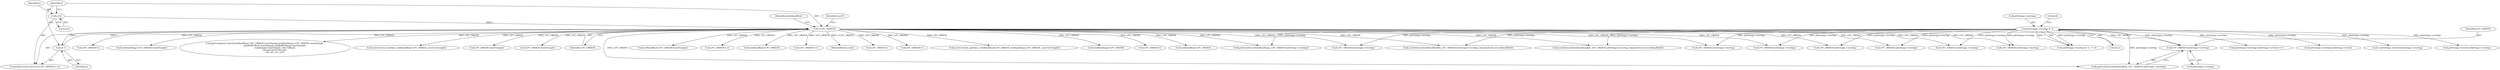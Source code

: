 digraph "0_Android_8e3be529372892e20ccf196809bc73276c822189@pointer" {
"1000605" [label="(Call,LPC_ORDER+pSettings->overlap)"];
"1000467" [label="(Call,i<LPC_ORDER)"];
"1000464" [label="(Call,i=0)"];
"1000470" [label="(Call,i++)"];
"1000540" [label="(Call,pSettings->overlap & 1)"];
"1000688" [label="(Call,LPC_ORDER+pSettings->overlap)"];
"1000463" [label="(ControlStructure,for(i=0;i<LPC_ORDER;i++))"];
"1000552" [label="(Call,(pSettings->overlap+pSettings->nCols)>>1)"];
"1000467" [label="(Call,i<LPC_ORDER)"];
"1000607" [label="(Call,pSettings->overlap)"];
"1000466" [label="(Literal,0)"];
"1000638" [label="(Call,getScalefactor(lowBandImag, LPC_ORDER+pSettings->overlap))"];
"1000540" [label="(Call,pSettings->overlap & 1)"];
"1000468" [label="(Identifier,i)"];
"1000720" [label="(Call,LPC_ORDER+pSettings->overlap)"];
"1001819" [label="(Call,lowBandReal+LPC_ORDER+startSample)"];
"1001891" [label="(Call,LPC_ORDER+i-2)"];
"1000740" [label="(Call,lowBandReal+LPC_ORDER)"];
"1000553" [label="(Call,pSettings->overlap+pSettings->nCols)"];
"1000506" [label="(Call,i<pSettings->nCols+pSettings->overlap)"];
"1000671" [label="(Call,scaleValues(&lowBandReal[0], LPC_ORDER+pSettings->overlap, dynamicScale-ovLowBandShift))"];
"1000703" [label="(Call,scaleValues(&lowBandImag[0], LPC_ORDER+pSettings->overlap, dynamicScale-ovLowBandShift))"];
"1000640" [label="(Call,LPC_ORDER+pSettings->overlap)"];
"1000508" [label="(Call,pSettings->nCols+pSettings->overlap)"];
"1000605" [label="(Call,LPC_ORDER+pSettings->overlap)"];
"1001882" [label="(Call,LPC_ORDER+i-1)"];
"1000541" [label="(Call,pSettings->overlap)"];
"1000708" [label="(Call,LPC_ORDER+pSettings->overlap)"];
"1000603" [label="(Call,getScalefactor(lowBandReal, LPC_ORDER+pSettings->overlap))"];
"1000470" [label="(Call,i++)"];
"1000471" [label="(Identifier,i)"];
"1002020" [label="(MethodReturn,void)"];
"1001907" [label="(Call,LPC_ORDER+i)"];
"1001750" [label="(Call,LPC_ORDER+i)"];
"1000539" [label="(Call,(pSettings->overlap & 1) == 0)"];
"1000544" [label="(Literal,1)"];
"1000620" [label="(Call,LPC_ORDER+pSettings->overlap)"];
"1000465" [label="(Identifier,i)"];
"1000545" [label="(Literal,0)"];
"1000737" [label="(Call,autoCorr2nd_cplx(&ac, lowBandReal+LPC_ORDER, lowBandImag+LPC_ORDER, autoCorrLength))"];
"1000743" [label="(Call,lowBandImag+LPC_ORDER)"];
"1000500" [label="(Identifier,useLP)"];
"1001763" [label="(Call,LPC_ORDER+i)"];
"1000754" [label="(Call,lowBandReal+LPC_ORDER)"];
"1000476" [label="(Identifier,plowBandReal)"];
"1001798" [label="(Call,LPC_ORDER+i)"];
"1001824" [label="(Call,lowBandImag+LPC_ORDER+startSample)"];
"1001818" [label="(Call,lppTransposer_func1(lowBandReal+LPC_ORDER+startSample,lowBandImag+LPC_ORDER+startSample,\n                              qmfBufferReal+startSample,qmfBufferImag+startSample,\n                              stopSample-startSample, (int) hiBand,\n                              dynamicScale,descale,\n                              a0r, a0i, a1r, a1i))"];
"1000676" [label="(Call,LPC_ORDER+pSettings->overlap)"];
"1000751" [label="(Call,autoCorr2nd_real(&ac, lowBandReal+LPC_ORDER, autoCorrLength))"];
"1000655" [label="(Call,LPC_ORDER+pSettings->overlap)"];
"1000606" [label="(Identifier,LPC_ORDER)"];
"1001821" [label="(Call,LPC_ORDER+startSample)"];
"1001826" [label="(Call,LPC_ORDER+startSample)"];
"1000464" [label="(Call,i=0)"];
"1000469" [label="(Identifier,LPC_ORDER)"];
"1000605" -> "1000603"  [label="AST: "];
"1000605" -> "1000607"  [label="CFG: "];
"1000606" -> "1000605"  [label="AST: "];
"1000607" -> "1000605"  [label="AST: "];
"1000603" -> "1000605"  [label="CFG: "];
"1000467" -> "1000605"  [label="DDG: LPC_ORDER"];
"1000540" -> "1000605"  [label="DDG: pSettings->overlap"];
"1000467" -> "1000463"  [label="AST: "];
"1000467" -> "1000469"  [label="CFG: "];
"1000468" -> "1000467"  [label="AST: "];
"1000469" -> "1000467"  [label="AST: "];
"1000476" -> "1000467"  [label="CFG: "];
"1000500" -> "1000467"  [label="CFG: "];
"1000467" -> "1002020"  [label="DDG: i<LPC_ORDER"];
"1000464" -> "1000467"  [label="DDG: i"];
"1000470" -> "1000467"  [label="DDG: i"];
"1000467" -> "1000470"  [label="DDG: i"];
"1000467" -> "1000603"  [label="DDG: LPC_ORDER"];
"1000467" -> "1000620"  [label="DDG: LPC_ORDER"];
"1000467" -> "1000638"  [label="DDG: LPC_ORDER"];
"1000467" -> "1000640"  [label="DDG: LPC_ORDER"];
"1000467" -> "1000655"  [label="DDG: LPC_ORDER"];
"1000467" -> "1000671"  [label="DDG: LPC_ORDER"];
"1000467" -> "1000676"  [label="DDG: LPC_ORDER"];
"1000467" -> "1000688"  [label="DDG: LPC_ORDER"];
"1000467" -> "1000703"  [label="DDG: LPC_ORDER"];
"1000467" -> "1000708"  [label="DDG: LPC_ORDER"];
"1000467" -> "1000720"  [label="DDG: LPC_ORDER"];
"1000467" -> "1000737"  [label="DDG: LPC_ORDER"];
"1000467" -> "1000740"  [label="DDG: LPC_ORDER"];
"1000467" -> "1000743"  [label="DDG: LPC_ORDER"];
"1000467" -> "1000751"  [label="DDG: LPC_ORDER"];
"1000467" -> "1000754"  [label="DDG: LPC_ORDER"];
"1000467" -> "1001750"  [label="DDG: LPC_ORDER"];
"1000467" -> "1001763"  [label="DDG: LPC_ORDER"];
"1000467" -> "1001798"  [label="DDG: LPC_ORDER"];
"1000467" -> "1001818"  [label="DDG: LPC_ORDER"];
"1000467" -> "1001819"  [label="DDG: LPC_ORDER"];
"1000467" -> "1001821"  [label="DDG: LPC_ORDER"];
"1000467" -> "1001824"  [label="DDG: LPC_ORDER"];
"1000467" -> "1001826"  [label="DDG: LPC_ORDER"];
"1000467" -> "1001882"  [label="DDG: LPC_ORDER"];
"1000467" -> "1001891"  [label="DDG: LPC_ORDER"];
"1000467" -> "1001907"  [label="DDG: LPC_ORDER"];
"1000464" -> "1000463"  [label="AST: "];
"1000464" -> "1000466"  [label="CFG: "];
"1000465" -> "1000464"  [label="AST: "];
"1000466" -> "1000464"  [label="AST: "];
"1000468" -> "1000464"  [label="CFG: "];
"1000470" -> "1000463"  [label="AST: "];
"1000470" -> "1000471"  [label="CFG: "];
"1000471" -> "1000470"  [label="AST: "];
"1000468" -> "1000470"  [label="CFG: "];
"1000540" -> "1000539"  [label="AST: "];
"1000540" -> "1000544"  [label="CFG: "];
"1000541" -> "1000540"  [label="AST: "];
"1000544" -> "1000540"  [label="AST: "];
"1000545" -> "1000540"  [label="CFG: "];
"1000540" -> "1000506"  [label="DDG: pSettings->overlap"];
"1000540" -> "1000508"  [label="DDG: pSettings->overlap"];
"1000540" -> "1000539"  [label="DDG: pSettings->overlap"];
"1000540" -> "1000539"  [label="DDG: 1"];
"1000540" -> "1000552"  [label="DDG: pSettings->overlap"];
"1000540" -> "1000553"  [label="DDG: pSettings->overlap"];
"1000540" -> "1000603"  [label="DDG: pSettings->overlap"];
"1000540" -> "1000620"  [label="DDG: pSettings->overlap"];
"1000540" -> "1000638"  [label="DDG: pSettings->overlap"];
"1000540" -> "1000640"  [label="DDG: pSettings->overlap"];
"1000540" -> "1000655"  [label="DDG: pSettings->overlap"];
"1000540" -> "1000671"  [label="DDG: pSettings->overlap"];
"1000540" -> "1000676"  [label="DDG: pSettings->overlap"];
"1000540" -> "1000688"  [label="DDG: pSettings->overlap"];
"1000540" -> "1000703"  [label="DDG: pSettings->overlap"];
"1000540" -> "1000708"  [label="DDG: pSettings->overlap"];
"1000540" -> "1000720"  [label="DDG: pSettings->overlap"];
}
